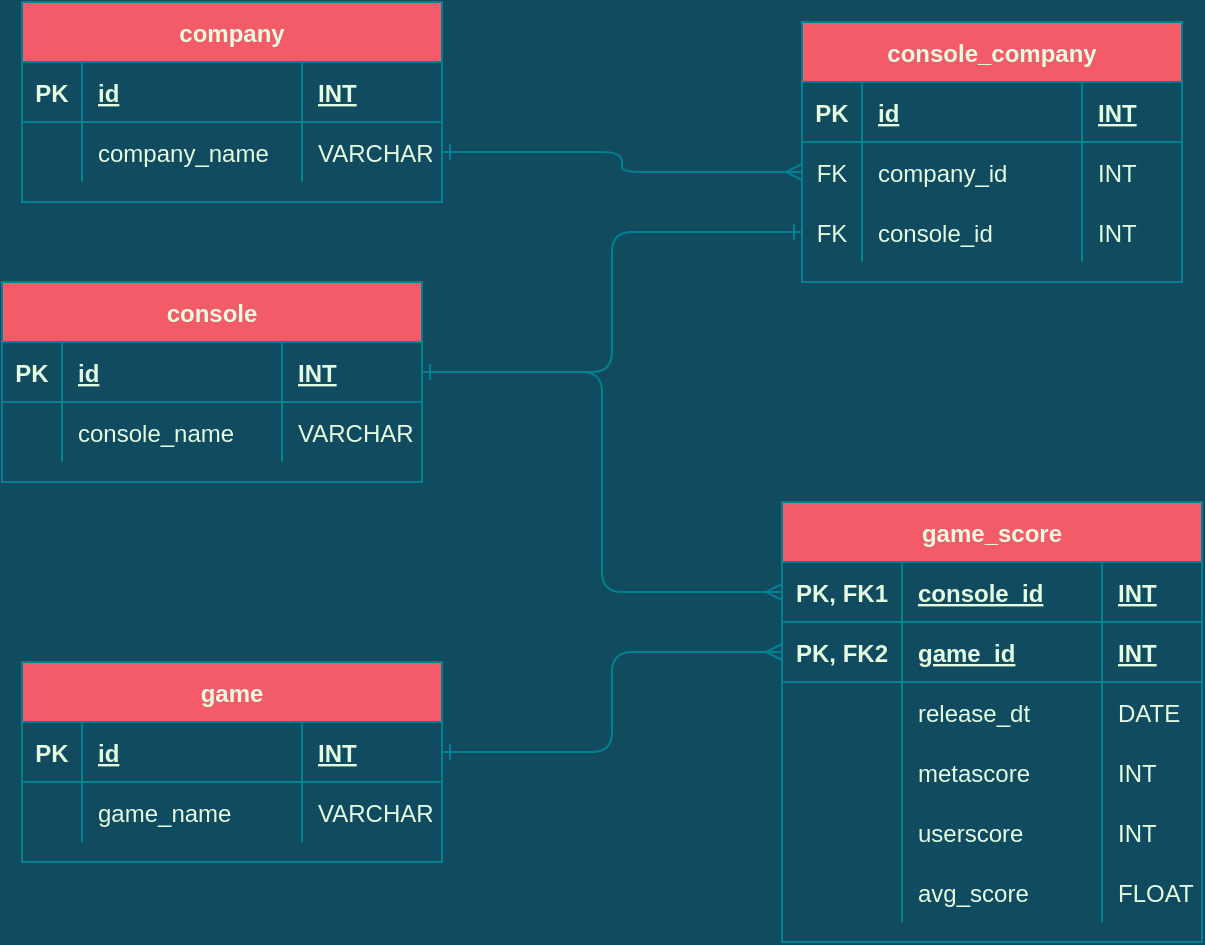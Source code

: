 <mxfile version="14.7.2" type="device"><diagram id="R2lEEEUBdFMjLlhIrx00" name="Page-1"><mxGraphModel dx="1422" dy="794" grid="1" gridSize="10" guides="0" tooltips="1" connect="1" arrows="1" fold="1" page="1" pageScale="1" pageWidth="850" pageHeight="1100" background="#114B5F" math="0" shadow="0" extFonts="Permanent Marker^https://fonts.googleapis.com/css?family=Permanent+Marker"><root><mxCell id="0"/><mxCell id="1" parent="0"/><mxCell id="C-vyLk0tnHw3VtMMgP7b-1" value="" style="edgeStyle=orthogonalEdgeStyle;endArrow=ERone;startArrow=ERone;endFill=0;startFill=0;strokeColor=#028090;entryX=0;entryY=0.5;entryDx=0;entryDy=0;rounded=1;fontColor=#E4FDE1;labelBackgroundColor=#114B5F;" parent="1" source="C-vyLk0tnHw3VtMMgP7b-24" target="_a8k5ELfjt-g0qsvC1Pb-51" edge="1"><mxGeometry width="100" height="100" relative="1" as="geometry"><mxPoint x="340" y="720" as="sourcePoint"/><mxPoint x="440" y="620" as="targetPoint"/></mxGeometry></mxCell><mxCell id="_a8k5ELfjt-g0qsvC1Pb-80" style="edgeStyle=orthogonalEdgeStyle;curved=0;rounded=1;sketch=0;orthogonalLoop=1;jettySize=auto;html=1;strokeColor=#028090;exitX=1;exitY=0.5;exitDx=0;exitDy=0;endArrow=ERmany;endFill=0;fontColor=#E4FDE1;labelBackgroundColor=#114B5F;" parent="1" source="C-vyLk0tnHw3VtMMgP7b-24" edge="1"><mxGeometry relative="1" as="geometry"/></mxCell><mxCell id="C-vyLk0tnHw3VtMMgP7b-23" value="console" style="shape=table;startSize=30;container=1;collapsible=1;childLayout=tableLayout;fixedRows=1;rowLines=0;fontStyle=1;align=center;resizeLast=1;fillColor=#F45B69;strokeColor=#028090;fontColor=#E4FDE1;" parent="1" vertex="1"><mxGeometry x="20" y="250" width="210" height="100" as="geometry"/></mxCell><mxCell id="C-vyLk0tnHw3VtMMgP7b-24" value="" style="shape=partialRectangle;collapsible=0;dropTarget=0;pointerEvents=0;fillColor=none;points=[[0,0.5],[1,0.5]];portConstraint=eastwest;top=0;left=0;right=0;bottom=1;strokeColor=#028090;fontColor=#E4FDE1;" parent="C-vyLk0tnHw3VtMMgP7b-23" vertex="1"><mxGeometry y="30" width="210" height="30" as="geometry"/></mxCell><mxCell id="C-vyLk0tnHw3VtMMgP7b-25" value="PK" style="shape=partialRectangle;overflow=hidden;connectable=0;fillColor=none;top=0;left=0;bottom=0;right=0;fontStyle=1;strokeColor=#028090;fontColor=#E4FDE1;" parent="C-vyLk0tnHw3VtMMgP7b-24" vertex="1"><mxGeometry width="30" height="30" as="geometry"/></mxCell><mxCell id="C-vyLk0tnHw3VtMMgP7b-26" value="id" style="shape=partialRectangle;overflow=hidden;connectable=0;fillColor=none;top=0;left=0;bottom=0;right=0;align=left;spacingLeft=6;fontStyle=5;strokeColor=#028090;fontColor=#E4FDE1;" parent="C-vyLk0tnHw3VtMMgP7b-24" vertex="1"><mxGeometry x="30" width="110" height="30" as="geometry"/></mxCell><mxCell id="_a8k5ELfjt-g0qsvC1Pb-15" value="INT" style="shape=partialRectangle;overflow=hidden;connectable=0;fillColor=none;top=0;left=0;bottom=0;right=0;align=left;spacingLeft=6;fontStyle=5;strokeColor=#028090;fontColor=#E4FDE1;" parent="C-vyLk0tnHw3VtMMgP7b-24" vertex="1"><mxGeometry x="140" width="70" height="30" as="geometry"/></mxCell><mxCell id="C-vyLk0tnHw3VtMMgP7b-27" value="" style="shape=partialRectangle;collapsible=0;dropTarget=0;pointerEvents=0;fillColor=none;points=[[0,0.5],[1,0.5]];portConstraint=eastwest;top=0;left=0;right=0;bottom=0;strokeColor=#028090;fontColor=#E4FDE1;" parent="C-vyLk0tnHw3VtMMgP7b-23" vertex="1"><mxGeometry y="60" width="210" height="30" as="geometry"/></mxCell><mxCell id="C-vyLk0tnHw3VtMMgP7b-28" value="" style="shape=partialRectangle;overflow=hidden;connectable=0;fillColor=none;top=0;left=0;bottom=0;right=0;strokeColor=#028090;fontColor=#E4FDE1;" parent="C-vyLk0tnHw3VtMMgP7b-27" vertex="1"><mxGeometry width="30" height="30" as="geometry"/></mxCell><mxCell id="C-vyLk0tnHw3VtMMgP7b-29" value="console_name" style="shape=partialRectangle;overflow=hidden;connectable=0;fillColor=none;top=0;left=0;bottom=0;right=0;align=left;spacingLeft=6;strokeColor=#028090;fontColor=#E4FDE1;" parent="C-vyLk0tnHw3VtMMgP7b-27" vertex="1"><mxGeometry x="30" width="110" height="30" as="geometry"/></mxCell><mxCell id="_a8k5ELfjt-g0qsvC1Pb-16" value="VARCHAR" style="shape=partialRectangle;overflow=hidden;connectable=0;fillColor=none;top=0;left=0;bottom=0;right=0;align=left;spacingLeft=6;strokeColor=#028090;fontColor=#E4FDE1;" parent="C-vyLk0tnHw3VtMMgP7b-27" vertex="1"><mxGeometry x="140" width="70" height="30" as="geometry"/></mxCell><mxCell id="_a8k5ELfjt-g0qsvC1Pb-17" value="company" style="shape=table;startSize=30;container=1;collapsible=1;childLayout=tableLayout;fixedRows=1;rowLines=0;fontStyle=1;align=center;resizeLast=1;fillColor=#F45B69;strokeColor=#028090;fontColor=#E4FDE1;" parent="1" vertex="1"><mxGeometry x="30" y="110" width="210" height="100" as="geometry"/></mxCell><mxCell id="_a8k5ELfjt-g0qsvC1Pb-18" value="" style="shape=partialRectangle;collapsible=0;dropTarget=0;pointerEvents=0;fillColor=none;points=[[0,0.5],[1,0.5]];portConstraint=eastwest;top=0;left=0;right=0;bottom=1;strokeColor=#028090;fontColor=#E4FDE1;" parent="_a8k5ELfjt-g0qsvC1Pb-17" vertex="1"><mxGeometry y="30" width="210" height="30" as="geometry"/></mxCell><mxCell id="_a8k5ELfjt-g0qsvC1Pb-19" value="PK" style="shape=partialRectangle;overflow=hidden;connectable=0;fillColor=none;top=0;left=0;bottom=0;right=0;fontStyle=1;strokeColor=#028090;fontColor=#E4FDE1;" parent="_a8k5ELfjt-g0qsvC1Pb-18" vertex="1"><mxGeometry width="30" height="30" as="geometry"/></mxCell><mxCell id="_a8k5ELfjt-g0qsvC1Pb-20" value="id" style="shape=partialRectangle;overflow=hidden;connectable=0;fillColor=none;top=0;left=0;bottom=0;right=0;align=left;spacingLeft=6;fontStyle=5;strokeColor=#028090;fontColor=#E4FDE1;" parent="_a8k5ELfjt-g0qsvC1Pb-18" vertex="1"><mxGeometry x="30" width="110" height="30" as="geometry"/></mxCell><mxCell id="_a8k5ELfjt-g0qsvC1Pb-21" value="INT" style="shape=partialRectangle;overflow=hidden;connectable=0;fillColor=none;top=0;left=0;bottom=0;right=0;align=left;spacingLeft=6;fontStyle=5;strokeColor=#028090;fontColor=#E4FDE1;" parent="_a8k5ELfjt-g0qsvC1Pb-18" vertex="1"><mxGeometry x="140" width="70" height="30" as="geometry"/></mxCell><mxCell id="_a8k5ELfjt-g0qsvC1Pb-22" value="" style="shape=partialRectangle;collapsible=0;dropTarget=0;pointerEvents=0;fillColor=none;points=[[0,0.5],[1,0.5]];portConstraint=eastwest;top=0;left=0;right=0;bottom=0;strokeColor=#028090;fontColor=#E4FDE1;" parent="_a8k5ELfjt-g0qsvC1Pb-17" vertex="1"><mxGeometry y="60" width="210" height="30" as="geometry"/></mxCell><mxCell id="_a8k5ELfjt-g0qsvC1Pb-23" value="" style="shape=partialRectangle;overflow=hidden;connectable=0;fillColor=none;top=0;left=0;bottom=0;right=0;strokeColor=#028090;fontColor=#E4FDE1;" parent="_a8k5ELfjt-g0qsvC1Pb-22" vertex="1"><mxGeometry width="30" height="30" as="geometry"/></mxCell><mxCell id="_a8k5ELfjt-g0qsvC1Pb-24" value="company_name" style="shape=partialRectangle;overflow=hidden;connectable=0;fillColor=none;top=0;left=0;bottom=0;right=0;align=left;spacingLeft=6;strokeColor=#028090;fontColor=#E4FDE1;" parent="_a8k5ELfjt-g0qsvC1Pb-22" vertex="1"><mxGeometry x="30" width="110" height="30" as="geometry"/></mxCell><mxCell id="_a8k5ELfjt-g0qsvC1Pb-25" value="VARCHAR" style="shape=partialRectangle;overflow=hidden;connectable=0;fillColor=none;top=0;left=0;bottom=0;right=0;align=left;spacingLeft=6;strokeColor=#028090;fontColor=#E4FDE1;" parent="_a8k5ELfjt-g0qsvC1Pb-22" vertex="1"><mxGeometry x="140" width="70" height="30" as="geometry"/></mxCell><mxCell id="_a8k5ELfjt-g0qsvC1Pb-26" value="console_company" style="shape=table;startSize=30;container=1;collapsible=1;childLayout=tableLayout;fixedRows=1;rowLines=0;fontStyle=1;align=center;resizeLast=1;fillColor=#F45B69;strokeColor=#028090;fontColor=#E4FDE1;" parent="1" vertex="1"><mxGeometry x="420" y="120" width="190" height="130" as="geometry"/></mxCell><mxCell id="_a8k5ELfjt-g0qsvC1Pb-27" value="" style="shape=partialRectangle;collapsible=0;dropTarget=0;pointerEvents=0;fillColor=none;points=[[0,0.5],[1,0.5]];portConstraint=eastwest;top=0;left=0;right=0;bottom=1;strokeColor=#028090;fontColor=#E4FDE1;" parent="_a8k5ELfjt-g0qsvC1Pb-26" vertex="1"><mxGeometry y="30" width="190" height="30" as="geometry"/></mxCell><mxCell id="_a8k5ELfjt-g0qsvC1Pb-28" value="PK" style="shape=partialRectangle;overflow=hidden;connectable=0;fillColor=none;top=0;left=0;bottom=0;right=0;fontStyle=1;strokeColor=#028090;fontColor=#E4FDE1;" parent="_a8k5ELfjt-g0qsvC1Pb-27" vertex="1"><mxGeometry width="30" height="30" as="geometry"/></mxCell><mxCell id="_a8k5ELfjt-g0qsvC1Pb-29" value="id" style="shape=partialRectangle;overflow=hidden;connectable=0;fillColor=none;top=0;left=0;bottom=0;right=0;align=left;spacingLeft=6;fontStyle=5;strokeColor=#028090;fontColor=#E4FDE1;" parent="_a8k5ELfjt-g0qsvC1Pb-27" vertex="1"><mxGeometry x="30" width="110" height="30" as="geometry"/></mxCell><mxCell id="_a8k5ELfjt-g0qsvC1Pb-30" value="INT" style="shape=partialRectangle;overflow=hidden;connectable=0;fillColor=none;top=0;left=0;bottom=0;right=0;align=left;spacingLeft=6;fontStyle=5;strokeColor=#028090;fontColor=#E4FDE1;" parent="_a8k5ELfjt-g0qsvC1Pb-27" vertex="1"><mxGeometry x="140" width="50" height="30" as="geometry"/></mxCell><mxCell id="_a8k5ELfjt-g0qsvC1Pb-31" value="" style="shape=partialRectangle;collapsible=0;dropTarget=0;pointerEvents=0;fillColor=none;points=[[0,0.5],[1,0.5]];portConstraint=eastwest;top=0;left=0;right=0;bottom=0;strokeColor=#028090;fontColor=#E4FDE1;" parent="_a8k5ELfjt-g0qsvC1Pb-26" vertex="1"><mxGeometry y="60" width="190" height="30" as="geometry"/></mxCell><mxCell id="_a8k5ELfjt-g0qsvC1Pb-32" value="FK" style="shape=partialRectangle;overflow=hidden;connectable=0;fillColor=none;top=0;left=0;bottom=0;right=0;strokeColor=#028090;fontColor=#E4FDE1;" parent="_a8k5ELfjt-g0qsvC1Pb-31" vertex="1"><mxGeometry width="30" height="30" as="geometry"/></mxCell><mxCell id="_a8k5ELfjt-g0qsvC1Pb-33" value="company_id" style="shape=partialRectangle;overflow=hidden;connectable=0;fillColor=none;top=0;left=0;bottom=0;right=0;align=left;spacingLeft=6;strokeColor=#028090;fontColor=#E4FDE1;" parent="_a8k5ELfjt-g0qsvC1Pb-31" vertex="1"><mxGeometry x="30" width="110" height="30" as="geometry"/></mxCell><mxCell id="_a8k5ELfjt-g0qsvC1Pb-34" value="INT" style="shape=partialRectangle;overflow=hidden;connectable=0;fillColor=none;top=0;left=0;bottom=0;right=0;align=left;spacingLeft=6;strokeColor=#028090;fontColor=#E4FDE1;" parent="_a8k5ELfjt-g0qsvC1Pb-31" vertex="1"><mxGeometry x="140" width="50" height="30" as="geometry"/></mxCell><mxCell id="_a8k5ELfjt-g0qsvC1Pb-51" style="shape=partialRectangle;collapsible=0;dropTarget=0;pointerEvents=0;fillColor=none;points=[[0,0.5],[1,0.5]];portConstraint=eastwest;top=0;left=0;right=0;bottom=0;strokeColor=#028090;fontColor=#E4FDE1;" parent="_a8k5ELfjt-g0qsvC1Pb-26" vertex="1"><mxGeometry y="90" width="190" height="30" as="geometry"/></mxCell><mxCell id="_a8k5ELfjt-g0qsvC1Pb-52" value="FK" style="shape=partialRectangle;overflow=hidden;connectable=0;fillColor=none;top=0;left=0;bottom=0;right=0;strokeColor=#028090;fontColor=#E4FDE1;" parent="_a8k5ELfjt-g0qsvC1Pb-51" vertex="1"><mxGeometry width="30" height="30" as="geometry"/></mxCell><mxCell id="_a8k5ELfjt-g0qsvC1Pb-53" value="console_id" style="shape=partialRectangle;overflow=hidden;connectable=0;fillColor=none;top=0;left=0;bottom=0;right=0;align=left;spacingLeft=6;strokeColor=#028090;fontColor=#E4FDE1;" parent="_a8k5ELfjt-g0qsvC1Pb-51" vertex="1"><mxGeometry x="30" width="110" height="30" as="geometry"/></mxCell><mxCell id="_a8k5ELfjt-g0qsvC1Pb-54" value="INT" style="shape=partialRectangle;overflow=hidden;connectable=0;fillColor=none;top=0;left=0;bottom=0;right=0;align=left;spacingLeft=6;strokeColor=#028090;fontColor=#E4FDE1;" parent="_a8k5ELfjt-g0qsvC1Pb-51" vertex="1"><mxGeometry x="140" width="50" height="30" as="geometry"/></mxCell><mxCell id="_a8k5ELfjt-g0qsvC1Pb-56" style="edgeStyle=orthogonalEdgeStyle;curved=0;rounded=1;sketch=0;orthogonalLoop=1;jettySize=auto;html=1;exitX=1;exitY=0.5;exitDx=0;exitDy=0;entryX=0;entryY=0.5;entryDx=0;entryDy=0;strokeColor=#028090;endArrow=ERmany;endFill=0;startArrow=ERone;startFill=0;fontColor=#E4FDE1;labelBackgroundColor=#114B5F;" parent="1" source="_a8k5ELfjt-g0qsvC1Pb-22" target="_a8k5ELfjt-g0qsvC1Pb-31" edge="1"><mxGeometry relative="1" as="geometry"/></mxCell><mxCell id="_a8k5ELfjt-g0qsvC1Pb-57" value="game" style="shape=table;startSize=30;container=1;collapsible=1;childLayout=tableLayout;fixedRows=1;rowLines=0;fontStyle=1;align=center;resizeLast=1;fillColor=#F45B69;strokeColor=#028090;fontColor=#E4FDE1;" parent="1" vertex="1"><mxGeometry x="30" y="440" width="210" height="100" as="geometry"/></mxCell><mxCell id="_a8k5ELfjt-g0qsvC1Pb-58" value="" style="shape=partialRectangle;collapsible=0;dropTarget=0;pointerEvents=0;fillColor=none;points=[[0,0.5],[1,0.5]];portConstraint=eastwest;top=0;left=0;right=0;bottom=1;strokeColor=#028090;fontColor=#E4FDE1;" parent="_a8k5ELfjt-g0qsvC1Pb-57" vertex="1"><mxGeometry y="30" width="210" height="30" as="geometry"/></mxCell><mxCell id="_a8k5ELfjt-g0qsvC1Pb-59" value="PK" style="shape=partialRectangle;overflow=hidden;connectable=0;fillColor=none;top=0;left=0;bottom=0;right=0;fontStyle=1;strokeColor=#028090;fontColor=#E4FDE1;" parent="_a8k5ELfjt-g0qsvC1Pb-58" vertex="1"><mxGeometry width="30" height="30" as="geometry"/></mxCell><mxCell id="_a8k5ELfjt-g0qsvC1Pb-60" value="id" style="shape=partialRectangle;overflow=hidden;connectable=0;fillColor=none;top=0;left=0;bottom=0;right=0;align=left;spacingLeft=6;fontStyle=5;strokeColor=#028090;fontColor=#E4FDE1;" parent="_a8k5ELfjt-g0qsvC1Pb-58" vertex="1"><mxGeometry x="30" width="110" height="30" as="geometry"/></mxCell><mxCell id="_a8k5ELfjt-g0qsvC1Pb-61" value="INT" style="shape=partialRectangle;overflow=hidden;connectable=0;fillColor=none;top=0;left=0;bottom=0;right=0;align=left;spacingLeft=6;fontStyle=5;strokeColor=#028090;fontColor=#E4FDE1;" parent="_a8k5ELfjt-g0qsvC1Pb-58" vertex="1"><mxGeometry x="140" width="70" height="30" as="geometry"/></mxCell><mxCell id="_a8k5ELfjt-g0qsvC1Pb-62" value="" style="shape=partialRectangle;collapsible=0;dropTarget=0;pointerEvents=0;fillColor=none;points=[[0,0.5],[1,0.5]];portConstraint=eastwest;top=0;left=0;right=0;bottom=0;strokeColor=#028090;fontColor=#E4FDE1;" parent="_a8k5ELfjt-g0qsvC1Pb-57" vertex="1"><mxGeometry y="60" width="210" height="30" as="geometry"/></mxCell><mxCell id="_a8k5ELfjt-g0qsvC1Pb-63" value="" style="shape=partialRectangle;overflow=hidden;connectable=0;fillColor=none;top=0;left=0;bottom=0;right=0;strokeColor=#028090;fontColor=#E4FDE1;" parent="_a8k5ELfjt-g0qsvC1Pb-62" vertex="1"><mxGeometry width="30" height="30" as="geometry"/></mxCell><mxCell id="_a8k5ELfjt-g0qsvC1Pb-64" value="game_name" style="shape=partialRectangle;overflow=hidden;connectable=0;fillColor=none;top=0;left=0;bottom=0;right=0;align=left;spacingLeft=6;strokeColor=#028090;fontColor=#E4FDE1;" parent="_a8k5ELfjt-g0qsvC1Pb-62" vertex="1"><mxGeometry x="30" width="110" height="30" as="geometry"/></mxCell><mxCell id="_a8k5ELfjt-g0qsvC1Pb-65" value="VARCHAR" style="shape=partialRectangle;overflow=hidden;connectable=0;fillColor=none;top=0;left=0;bottom=0;right=0;align=left;spacingLeft=6;strokeColor=#028090;fontColor=#E4FDE1;" parent="_a8k5ELfjt-g0qsvC1Pb-62" vertex="1"><mxGeometry x="140" width="70" height="30" as="geometry"/></mxCell><mxCell id="_a8k5ELfjt-g0qsvC1Pb-67" value="game_score" style="shape=table;startSize=30;container=1;collapsible=1;childLayout=tableLayout;fixedRows=1;rowLines=0;fontStyle=1;align=center;resizeLast=1;fillColor=#F45B69;strokeColor=#028090;fontColor=#E4FDE1;" parent="1" vertex="1"><mxGeometry x="410" y="360" width="210" height="220" as="geometry"/></mxCell><mxCell id="_a8k5ELfjt-g0qsvC1Pb-68" value="" style="shape=partialRectangle;collapsible=0;dropTarget=0;pointerEvents=0;fillColor=none;points=[[0,0.5],[1,0.5]];portConstraint=eastwest;top=0;left=0;right=0;bottom=1;strokeColor=#028090;fontColor=#E4FDE1;" parent="_a8k5ELfjt-g0qsvC1Pb-67" vertex="1"><mxGeometry y="30" width="210" height="30" as="geometry"/></mxCell><mxCell id="_a8k5ELfjt-g0qsvC1Pb-69" value="PK, FK1" style="shape=partialRectangle;overflow=hidden;connectable=0;fillColor=none;top=0;left=0;bottom=0;right=0;fontStyle=1;strokeColor=#028090;fontColor=#E4FDE1;" parent="_a8k5ELfjt-g0qsvC1Pb-68" vertex="1"><mxGeometry width="60" height="30" as="geometry"/></mxCell><mxCell id="_a8k5ELfjt-g0qsvC1Pb-70" value="console_id" style="shape=partialRectangle;overflow=hidden;connectable=0;fillColor=none;top=0;left=0;bottom=0;right=0;align=left;spacingLeft=6;fontStyle=5;strokeColor=#028090;fontColor=#E4FDE1;" parent="_a8k5ELfjt-g0qsvC1Pb-68" vertex="1"><mxGeometry x="60" width="100" height="30" as="geometry"/></mxCell><mxCell id="_a8k5ELfjt-g0qsvC1Pb-71" value="INT" style="shape=partialRectangle;overflow=hidden;connectable=0;fillColor=none;top=0;left=0;bottom=0;right=0;align=left;spacingLeft=6;fontStyle=5;strokeColor=#028090;fontColor=#E4FDE1;" parent="_a8k5ELfjt-g0qsvC1Pb-68" vertex="1"><mxGeometry x="160" width="50" height="30" as="geometry"/></mxCell><mxCell id="_a8k5ELfjt-g0qsvC1Pb-122" style="shape=partialRectangle;collapsible=0;dropTarget=0;pointerEvents=0;fillColor=none;points=[[0,0.5],[1,0.5]];portConstraint=eastwest;top=0;left=0;right=0;bottom=1;strokeColor=#028090;fontColor=#E4FDE1;" parent="_a8k5ELfjt-g0qsvC1Pb-67" vertex="1"><mxGeometry y="60" width="210" height="30" as="geometry"/></mxCell><mxCell id="_a8k5ELfjt-g0qsvC1Pb-123" value="PK, FK2" style="shape=partialRectangle;overflow=hidden;connectable=0;fillColor=none;top=0;left=0;bottom=0;right=0;fontStyle=1;strokeColor=#028090;fontColor=#E4FDE1;" parent="_a8k5ELfjt-g0qsvC1Pb-122" vertex="1"><mxGeometry width="60" height="30" as="geometry"/></mxCell><mxCell id="_a8k5ELfjt-g0qsvC1Pb-124" value="game_id" style="shape=partialRectangle;overflow=hidden;connectable=0;fillColor=none;top=0;left=0;bottom=0;right=0;align=left;spacingLeft=6;fontStyle=5;strokeColor=#028090;fontColor=#E4FDE1;" parent="_a8k5ELfjt-g0qsvC1Pb-122" vertex="1"><mxGeometry x="60" width="100" height="30" as="geometry"/></mxCell><mxCell id="_a8k5ELfjt-g0qsvC1Pb-125" value="INT" style="shape=partialRectangle;overflow=hidden;connectable=0;fillColor=none;top=0;left=0;bottom=0;right=0;align=left;spacingLeft=6;fontStyle=5;strokeColor=#028090;fontColor=#E4FDE1;" parent="_a8k5ELfjt-g0qsvC1Pb-122" vertex="1"><mxGeometry x="160" width="50" height="30" as="geometry"/></mxCell><mxCell id="_a8k5ELfjt-g0qsvC1Pb-110" style="shape=partialRectangle;collapsible=0;dropTarget=0;pointerEvents=0;fillColor=none;points=[[0,0.5],[1,0.5]];portConstraint=eastwest;top=0;left=0;right=0;bottom=0;strokeColor=#028090;fontColor=#E4FDE1;" parent="_a8k5ELfjt-g0qsvC1Pb-67" vertex="1"><mxGeometry y="90" width="210" height="30" as="geometry"/></mxCell><mxCell id="_a8k5ELfjt-g0qsvC1Pb-111" style="shape=partialRectangle;overflow=hidden;connectable=0;fillColor=none;top=0;left=0;bottom=0;right=0;strokeColor=#028090;fontColor=#E4FDE1;" parent="_a8k5ELfjt-g0qsvC1Pb-110" vertex="1"><mxGeometry width="60" height="30" as="geometry"/></mxCell><mxCell id="_a8k5ELfjt-g0qsvC1Pb-112" value="release_dt" style="shape=partialRectangle;overflow=hidden;connectable=0;fillColor=none;top=0;left=0;bottom=0;right=0;align=left;spacingLeft=6;strokeColor=#028090;fontColor=#E4FDE1;" parent="_a8k5ELfjt-g0qsvC1Pb-110" vertex="1"><mxGeometry x="60" width="100" height="30" as="geometry"/></mxCell><mxCell id="_a8k5ELfjt-g0qsvC1Pb-113" value="DATE" style="shape=partialRectangle;overflow=hidden;connectable=0;fillColor=none;top=0;left=0;bottom=0;right=0;align=left;spacingLeft=6;strokeColor=#028090;fontColor=#E4FDE1;" parent="_a8k5ELfjt-g0qsvC1Pb-110" vertex="1"><mxGeometry x="160" width="50" height="30" as="geometry"/></mxCell><mxCell id="_a8k5ELfjt-g0qsvC1Pb-114" style="shape=partialRectangle;collapsible=0;dropTarget=0;pointerEvents=0;fillColor=none;points=[[0,0.5],[1,0.5]];portConstraint=eastwest;top=0;left=0;right=0;bottom=0;strokeColor=#028090;fontColor=#E4FDE1;" parent="_a8k5ELfjt-g0qsvC1Pb-67" vertex="1"><mxGeometry y="120" width="210" height="30" as="geometry"/></mxCell><mxCell id="_a8k5ELfjt-g0qsvC1Pb-115" style="shape=partialRectangle;overflow=hidden;connectable=0;fillColor=none;top=0;left=0;bottom=0;right=0;strokeColor=#028090;fontColor=#E4FDE1;" parent="_a8k5ELfjt-g0qsvC1Pb-114" vertex="1"><mxGeometry width="60" height="30" as="geometry"/></mxCell><mxCell id="_a8k5ELfjt-g0qsvC1Pb-116" value="metascore" style="shape=partialRectangle;overflow=hidden;connectable=0;fillColor=none;top=0;left=0;bottom=0;right=0;align=left;spacingLeft=6;strokeColor=#028090;fontColor=#E4FDE1;" parent="_a8k5ELfjt-g0qsvC1Pb-114" vertex="1"><mxGeometry x="60" width="100" height="30" as="geometry"/></mxCell><mxCell id="_a8k5ELfjt-g0qsvC1Pb-117" value="INT" style="shape=partialRectangle;overflow=hidden;connectable=0;fillColor=none;top=0;left=0;bottom=0;right=0;align=left;spacingLeft=6;strokeColor=#028090;fontColor=#E4FDE1;" parent="_a8k5ELfjt-g0qsvC1Pb-114" vertex="1"><mxGeometry x="160" width="50" height="30" as="geometry"/></mxCell><mxCell id="yBrEftncyWmMIurWEs7P-1" style="shape=partialRectangle;collapsible=0;dropTarget=0;pointerEvents=0;fillColor=none;points=[[0,0.5],[1,0.5]];portConstraint=eastwest;top=0;left=0;right=0;bottom=0;strokeColor=#028090;fontColor=#E4FDE1;" vertex="1" parent="_a8k5ELfjt-g0qsvC1Pb-67"><mxGeometry y="150" width="210" height="30" as="geometry"/></mxCell><mxCell id="yBrEftncyWmMIurWEs7P-2" style="shape=partialRectangle;overflow=hidden;connectable=0;fillColor=none;top=0;left=0;bottom=0;right=0;strokeColor=#028090;fontColor=#E4FDE1;" vertex="1" parent="yBrEftncyWmMIurWEs7P-1"><mxGeometry width="60" height="30" as="geometry"/></mxCell><mxCell id="yBrEftncyWmMIurWEs7P-3" value="userscore" style="shape=partialRectangle;overflow=hidden;connectable=0;fillColor=none;top=0;left=0;bottom=0;right=0;align=left;spacingLeft=6;strokeColor=#028090;fontColor=#E4FDE1;" vertex="1" parent="yBrEftncyWmMIurWEs7P-1"><mxGeometry x="60" width="100" height="30" as="geometry"/></mxCell><mxCell id="yBrEftncyWmMIurWEs7P-4" value="INT" style="shape=partialRectangle;overflow=hidden;connectable=0;fillColor=none;top=0;left=0;bottom=0;right=0;align=left;spacingLeft=6;strokeColor=#028090;fontColor=#E4FDE1;" vertex="1" parent="yBrEftncyWmMIurWEs7P-1"><mxGeometry x="160" width="50" height="30" as="geometry"/></mxCell><mxCell id="_a8k5ELfjt-g0qsvC1Pb-118" style="shape=partialRectangle;collapsible=0;dropTarget=0;pointerEvents=0;fillColor=none;points=[[0,0.5],[1,0.5]];portConstraint=eastwest;top=0;left=0;right=0;bottom=0;strokeColor=#028090;fontColor=#E4FDE1;" parent="_a8k5ELfjt-g0qsvC1Pb-67" vertex="1"><mxGeometry y="180" width="210" height="30" as="geometry"/></mxCell><mxCell id="_a8k5ELfjt-g0qsvC1Pb-119" style="shape=partialRectangle;overflow=hidden;connectable=0;fillColor=none;top=0;left=0;bottom=0;right=0;strokeColor=#028090;fontColor=#E4FDE1;" parent="_a8k5ELfjt-g0qsvC1Pb-118" vertex="1"><mxGeometry width="60" height="30" as="geometry"/></mxCell><mxCell id="_a8k5ELfjt-g0qsvC1Pb-120" value="avg_score" style="shape=partialRectangle;overflow=hidden;connectable=0;fillColor=none;top=0;left=0;bottom=0;right=0;align=left;spacingLeft=6;strokeColor=#028090;fontColor=#E4FDE1;" parent="_a8k5ELfjt-g0qsvC1Pb-118" vertex="1"><mxGeometry x="60" width="100" height="30" as="geometry"/></mxCell><mxCell id="_a8k5ELfjt-g0qsvC1Pb-121" value="FLOAT" style="shape=partialRectangle;overflow=hidden;connectable=0;fillColor=none;top=0;left=0;bottom=0;right=0;align=left;spacingLeft=6;strokeColor=#028090;fontColor=#E4FDE1;" parent="_a8k5ELfjt-g0qsvC1Pb-118" vertex="1"><mxGeometry x="160" width="50" height="30" as="geometry"/></mxCell><mxCell id="_a8k5ELfjt-g0qsvC1Pb-81" style="edgeStyle=orthogonalEdgeStyle;curved=0;rounded=1;sketch=0;orthogonalLoop=1;jettySize=auto;html=1;exitX=1;exitY=0.5;exitDx=0;exitDy=0;entryX=0;entryY=0.5;entryDx=0;entryDy=0;strokeColor=#028090;endArrow=ERmany;endFill=0;startArrow=ERone;startFill=0;fontColor=#E4FDE1;labelBackgroundColor=#114B5F;" parent="1" source="_a8k5ELfjt-g0qsvC1Pb-62" edge="1"><mxGeometry relative="1" as="geometry"/></mxCell><mxCell id="_a8k5ELfjt-g0qsvC1Pb-126" style="edgeStyle=orthogonalEdgeStyle;curved=0;rounded=1;sketch=0;orthogonalLoop=1;jettySize=auto;html=1;exitX=1;exitY=0.5;exitDx=0;exitDy=0;entryX=0;entryY=0.5;entryDx=0;entryDy=0;startArrow=ERone;startFill=0;endArrow=ERmany;endFill=0;strokeColor=#028090;fontColor=#E4FDE1;labelBackgroundColor=#114B5F;" parent="1" source="C-vyLk0tnHw3VtMMgP7b-24" target="_a8k5ELfjt-g0qsvC1Pb-68" edge="1"><mxGeometry relative="1" as="geometry"/></mxCell><mxCell id="_a8k5ELfjt-g0qsvC1Pb-127" style="edgeStyle=orthogonalEdgeStyle;curved=0;rounded=1;sketch=0;orthogonalLoop=1;jettySize=auto;html=1;exitX=1;exitY=0.5;exitDx=0;exitDy=0;entryX=0;entryY=0.5;entryDx=0;entryDy=0;startArrow=ERone;startFill=0;endArrow=ERmany;endFill=0;strokeColor=#028090;fontColor=#E4FDE1;labelBackgroundColor=#114B5F;" parent="1" source="_a8k5ELfjt-g0qsvC1Pb-58" target="_a8k5ELfjt-g0qsvC1Pb-122" edge="1"><mxGeometry relative="1" as="geometry"/></mxCell></root></mxGraphModel></diagram></mxfile>